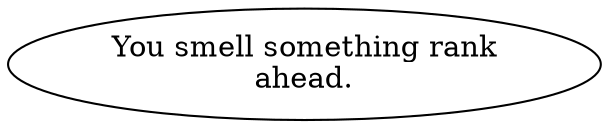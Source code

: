 digraph SMELL {
  "start" [style=filled       fillcolor="#FFFFFF"       color="#000000"]
  "start" [label="You smell something rank\nahead."]
}